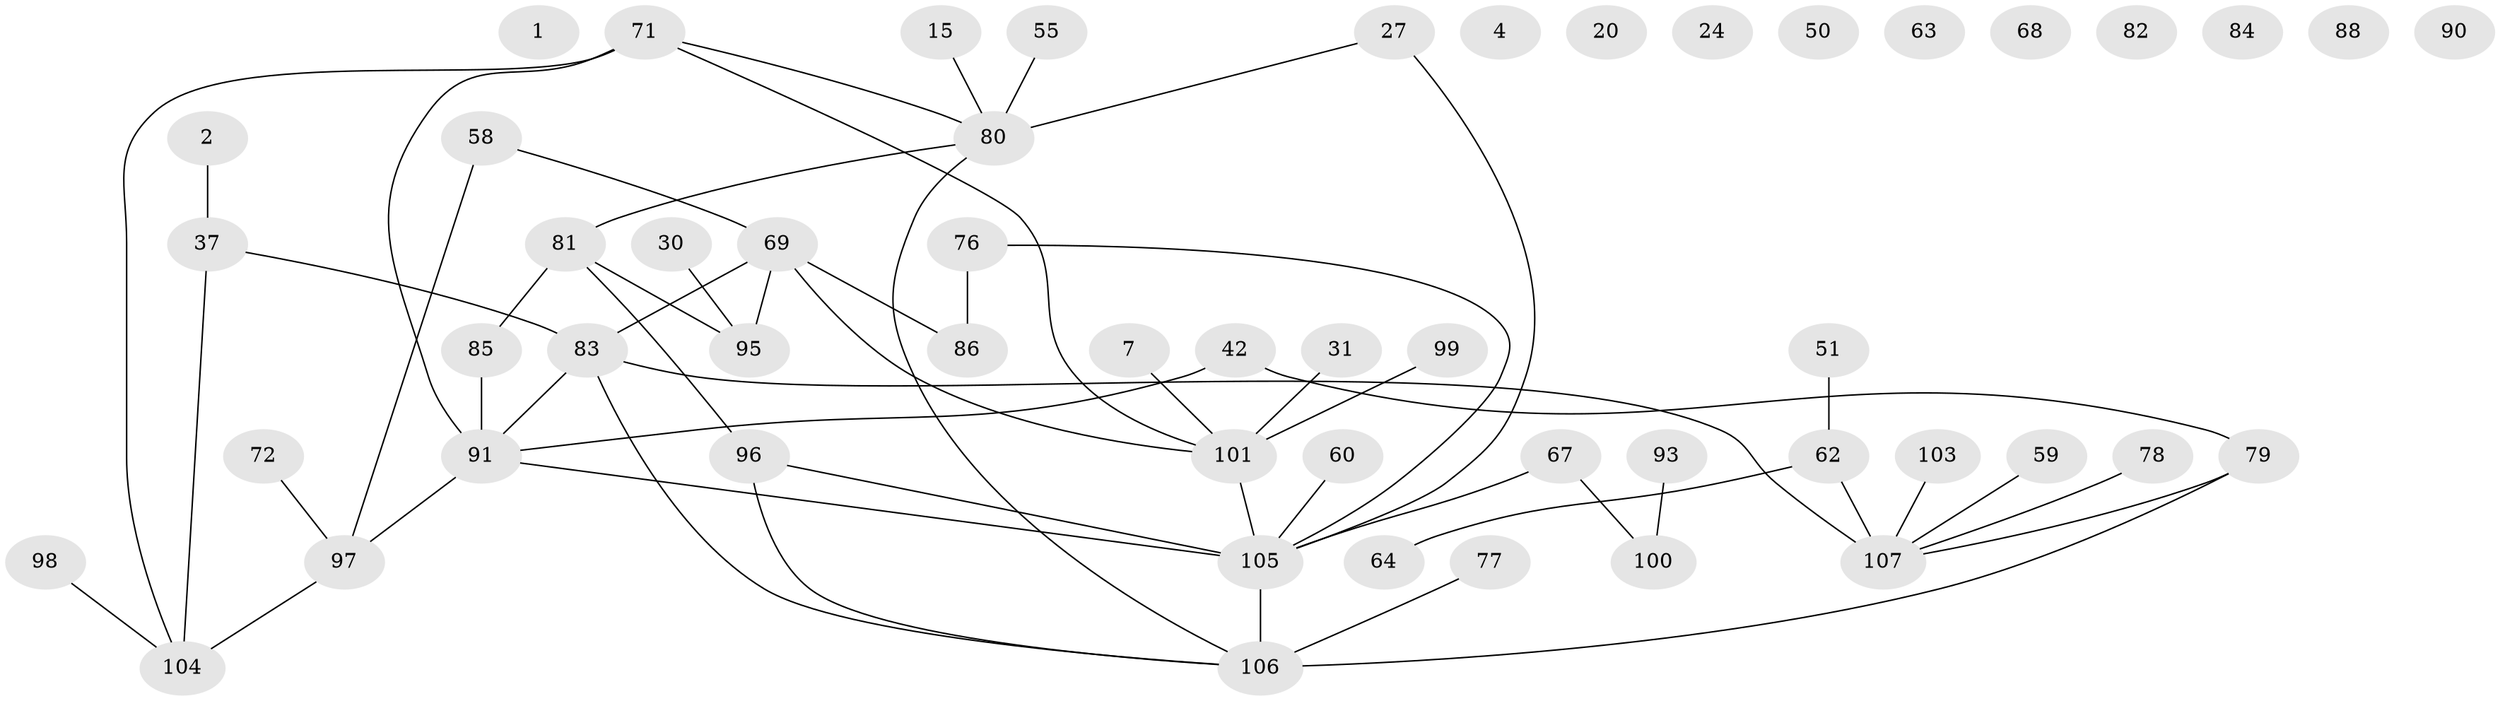 // original degree distribution, {0: 0.08411214953271028, 1: 0.2803738317757009, 4: 0.08411214953271028, 5: 0.028037383177570093, 3: 0.205607476635514, 2: 0.2523364485981308, 6: 0.056074766355140186, 7: 0.009345794392523364}
// Generated by graph-tools (version 1.1) at 2025/39/03/09/25 04:39:35]
// undirected, 53 vertices, 56 edges
graph export_dot {
graph [start="1"]
  node [color=gray90,style=filled];
  1;
  2;
  4;
  7;
  15;
  20;
  24;
  27 [super="+25"];
  30;
  31;
  37;
  42;
  50;
  51;
  55;
  58 [super="+29"];
  59;
  60 [super="+34"];
  62 [super="+56"];
  63;
  64 [super="+48"];
  67;
  68;
  69 [super="+5+47"];
  71 [super="+65+66"];
  72;
  76;
  77;
  78;
  79 [super="+14+46"];
  80 [super="+73"];
  81;
  82 [super="+54"];
  83 [super="+16+39+74"];
  84;
  85 [super="+44"];
  86 [super="+23+70"];
  88 [super="+49"];
  90;
  91 [super="+40"];
  93;
  95 [super="+53"];
  96 [super="+21+12+75+94"];
  97;
  98;
  99;
  100 [super="+89+87"];
  101 [super="+61+52"];
  103;
  104 [super="+57"];
  105 [super="+33+38"];
  106 [super="+22+17"];
  107 [super="+6+102"];
  2 -- 37;
  7 -- 101;
  15 -- 80;
  27 -- 80;
  27 -- 105;
  30 -- 95;
  31 -- 101;
  37 -- 104 [weight=2];
  37 -- 83;
  42 -- 91;
  42 -- 79;
  51 -- 62;
  55 -- 80;
  58 -- 97 [weight=2];
  58 -- 69;
  59 -- 107;
  60 -- 105;
  62 -- 107 [weight=3];
  62 -- 64;
  67 -- 105 [weight=2];
  67 -- 100;
  69 -- 101;
  69 -- 95 [weight=2];
  69 -- 83;
  69 -- 86;
  71 -- 104;
  71 -- 101;
  71 -- 80;
  71 -- 91;
  72 -- 97;
  76 -- 86;
  76 -- 105;
  77 -- 106;
  78 -- 107;
  79 -- 106 [weight=2];
  79 -- 107;
  80 -- 81 [weight=2];
  80 -- 106;
  81 -- 95 [weight=2];
  81 -- 96;
  81 -- 85;
  83 -- 106;
  83 -- 107;
  83 -- 91;
  85 -- 91;
  91 -- 97 [weight=2];
  91 -- 105;
  93 -- 100;
  96 -- 106;
  96 -- 105;
  97 -- 104;
  98 -- 104;
  99 -- 101;
  101 -- 105 [weight=3];
  103 -- 107;
  105 -- 106;
}

